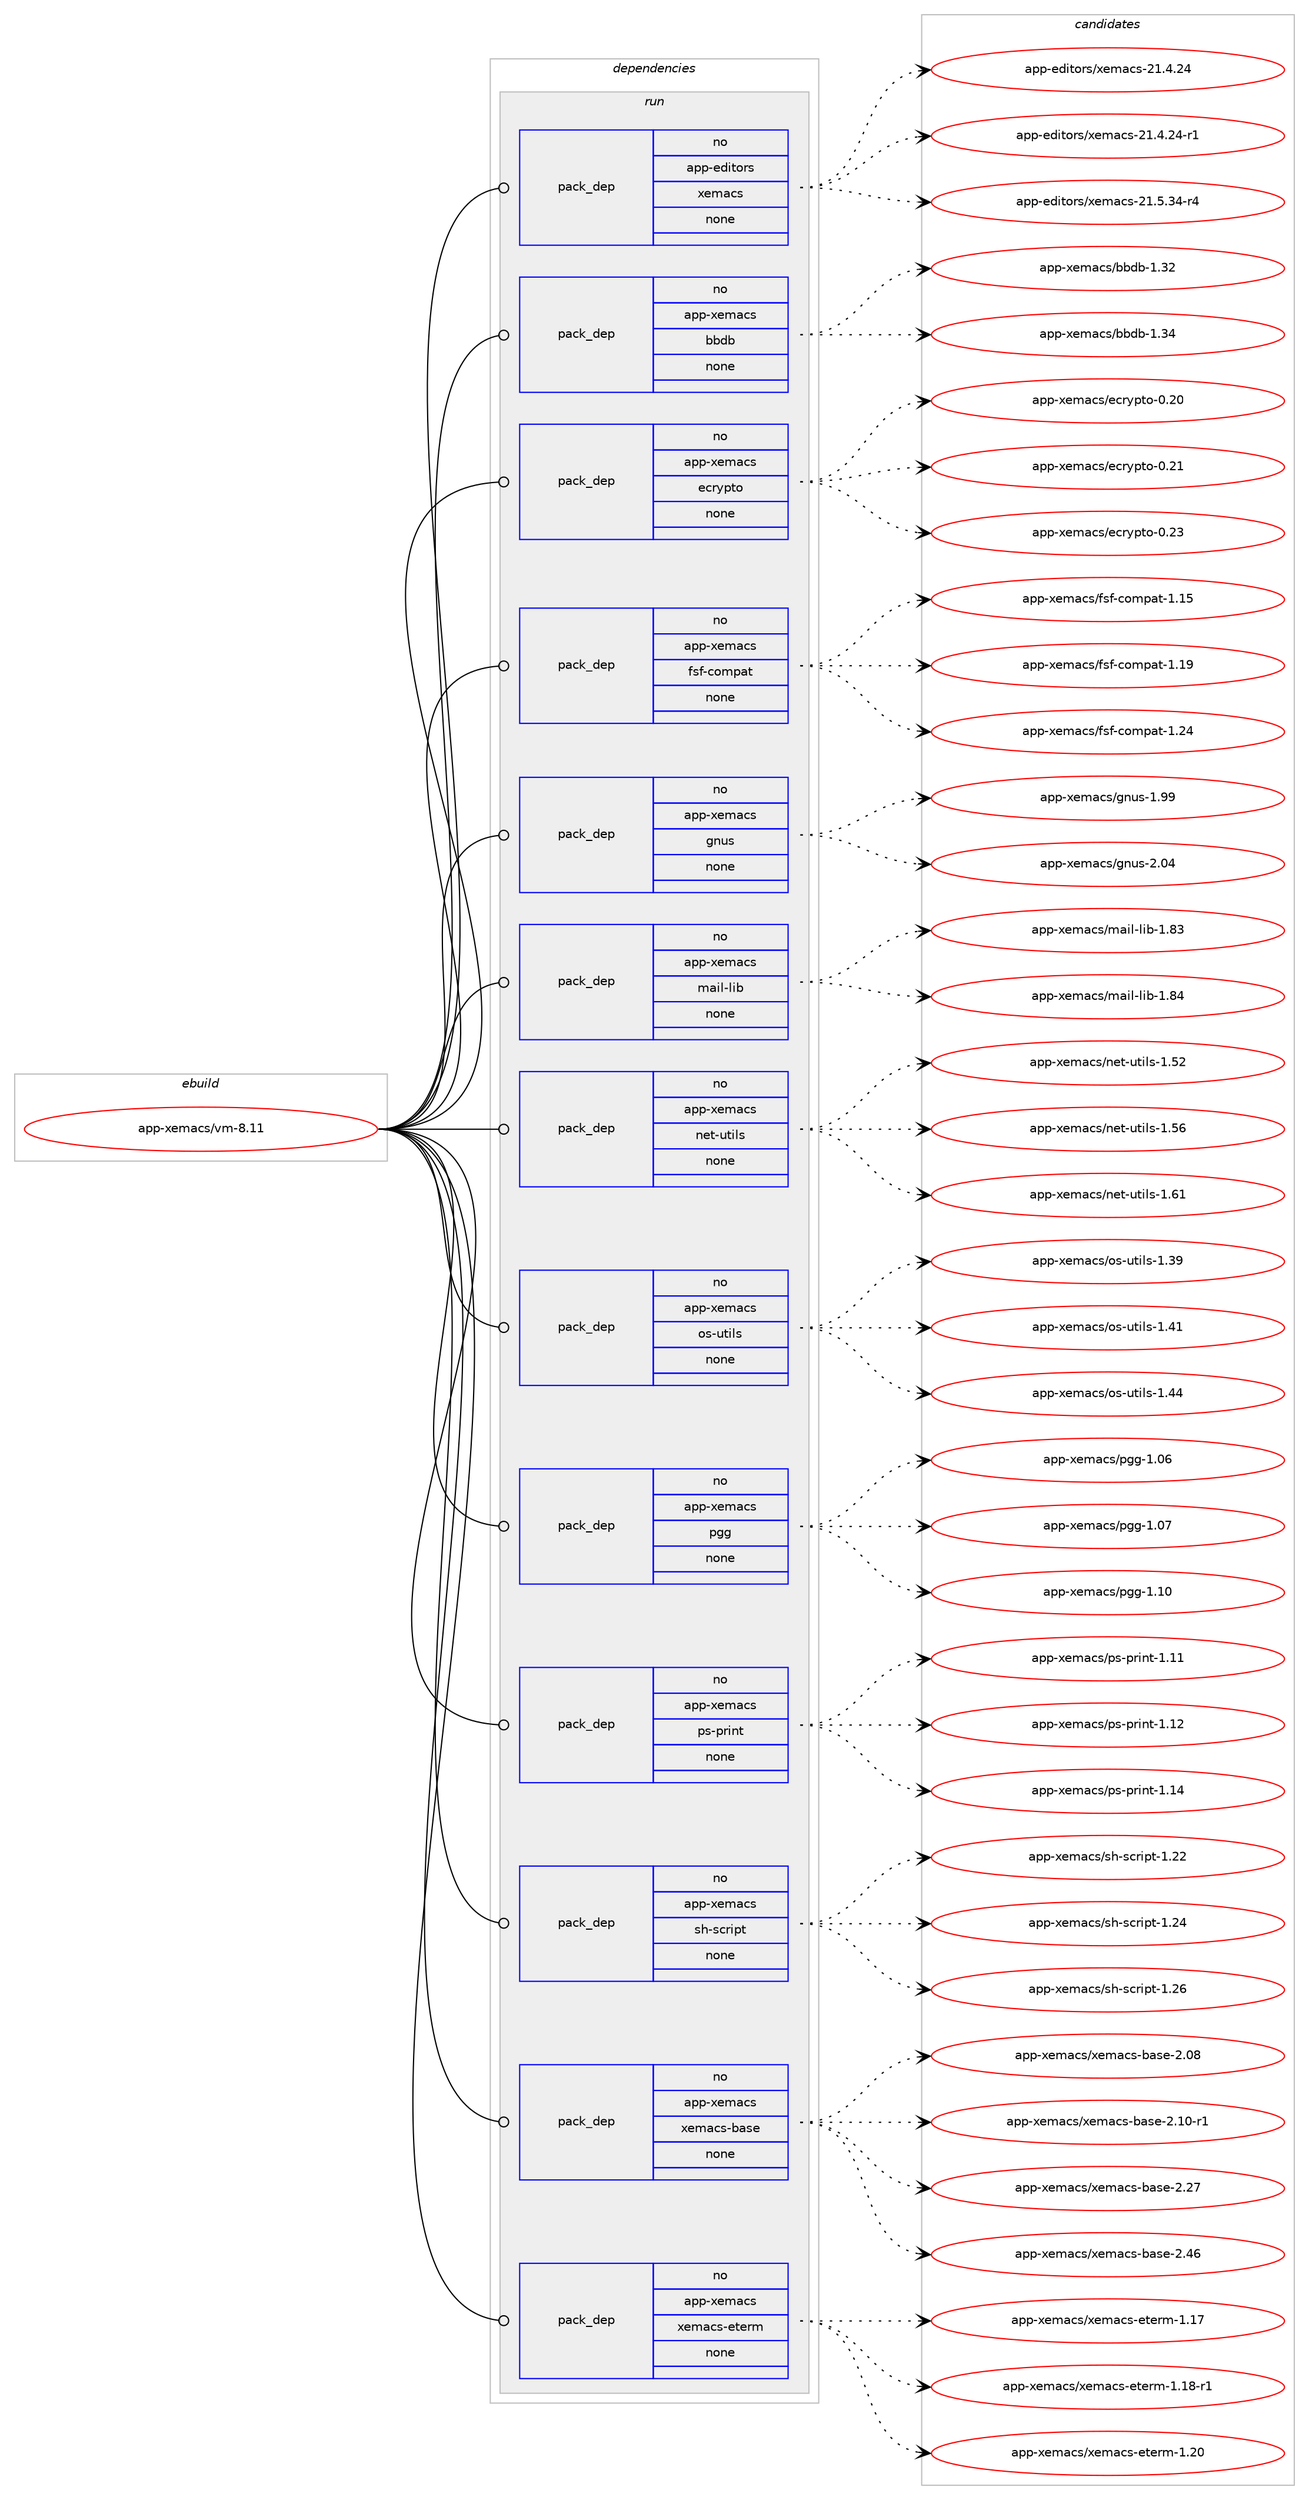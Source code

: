 digraph prolog {

# *************
# Graph options
# *************

newrank=true;
concentrate=true;
compound=true;
graph [rankdir=LR,fontname=Helvetica,fontsize=10,ranksep=1.5];#, ranksep=2.5, nodesep=0.2];
edge  [arrowhead=vee];
node  [fontname=Helvetica,fontsize=10];

# **********
# The ebuild
# **********

subgraph cluster_leftcol {
color=gray;
rank=same;
label=<<i>ebuild</i>>;
id [label="app-xemacs/vm-8.11", color=red, width=4, href="../app-xemacs/vm-8.11.svg"];
}

# ****************
# The dependencies
# ****************

subgraph cluster_midcol {
color=gray;
label=<<i>dependencies</i>>;
subgraph cluster_compile {
fillcolor="#eeeeee";
style=filled;
label=<<i>compile</i>>;
}
subgraph cluster_compileandrun {
fillcolor="#eeeeee";
style=filled;
label=<<i>compile and run</i>>;
}
subgraph cluster_run {
fillcolor="#eeeeee";
style=filled;
label=<<i>run</i>>;
subgraph pack939043 {
dependency1316325 [label=<<TABLE BORDER="0" CELLBORDER="1" CELLSPACING="0" CELLPADDING="4" WIDTH="220"><TR><TD ROWSPAN="6" CELLPADDING="30">pack_dep</TD></TR><TR><TD WIDTH="110">no</TD></TR><TR><TD>app-editors</TD></TR><TR><TD>xemacs</TD></TR><TR><TD>none</TD></TR><TR><TD></TD></TR></TABLE>>, shape=none, color=blue];
}
id:e -> dependency1316325:w [weight=20,style="solid",arrowhead="odot"];
subgraph pack939044 {
dependency1316326 [label=<<TABLE BORDER="0" CELLBORDER="1" CELLSPACING="0" CELLPADDING="4" WIDTH="220"><TR><TD ROWSPAN="6" CELLPADDING="30">pack_dep</TD></TR><TR><TD WIDTH="110">no</TD></TR><TR><TD>app-xemacs</TD></TR><TR><TD>bbdb</TD></TR><TR><TD>none</TD></TR><TR><TD></TD></TR></TABLE>>, shape=none, color=blue];
}
id:e -> dependency1316326:w [weight=20,style="solid",arrowhead="odot"];
subgraph pack939045 {
dependency1316327 [label=<<TABLE BORDER="0" CELLBORDER="1" CELLSPACING="0" CELLPADDING="4" WIDTH="220"><TR><TD ROWSPAN="6" CELLPADDING="30">pack_dep</TD></TR><TR><TD WIDTH="110">no</TD></TR><TR><TD>app-xemacs</TD></TR><TR><TD>ecrypto</TD></TR><TR><TD>none</TD></TR><TR><TD></TD></TR></TABLE>>, shape=none, color=blue];
}
id:e -> dependency1316327:w [weight=20,style="solid",arrowhead="odot"];
subgraph pack939046 {
dependency1316328 [label=<<TABLE BORDER="0" CELLBORDER="1" CELLSPACING="0" CELLPADDING="4" WIDTH="220"><TR><TD ROWSPAN="6" CELLPADDING="30">pack_dep</TD></TR><TR><TD WIDTH="110">no</TD></TR><TR><TD>app-xemacs</TD></TR><TR><TD>fsf-compat</TD></TR><TR><TD>none</TD></TR><TR><TD></TD></TR></TABLE>>, shape=none, color=blue];
}
id:e -> dependency1316328:w [weight=20,style="solid",arrowhead="odot"];
subgraph pack939047 {
dependency1316329 [label=<<TABLE BORDER="0" CELLBORDER="1" CELLSPACING="0" CELLPADDING="4" WIDTH="220"><TR><TD ROWSPAN="6" CELLPADDING="30">pack_dep</TD></TR><TR><TD WIDTH="110">no</TD></TR><TR><TD>app-xemacs</TD></TR><TR><TD>gnus</TD></TR><TR><TD>none</TD></TR><TR><TD></TD></TR></TABLE>>, shape=none, color=blue];
}
id:e -> dependency1316329:w [weight=20,style="solid",arrowhead="odot"];
subgraph pack939048 {
dependency1316330 [label=<<TABLE BORDER="0" CELLBORDER="1" CELLSPACING="0" CELLPADDING="4" WIDTH="220"><TR><TD ROWSPAN="6" CELLPADDING="30">pack_dep</TD></TR><TR><TD WIDTH="110">no</TD></TR><TR><TD>app-xemacs</TD></TR><TR><TD>mail-lib</TD></TR><TR><TD>none</TD></TR><TR><TD></TD></TR></TABLE>>, shape=none, color=blue];
}
id:e -> dependency1316330:w [weight=20,style="solid",arrowhead="odot"];
subgraph pack939049 {
dependency1316331 [label=<<TABLE BORDER="0" CELLBORDER="1" CELLSPACING="0" CELLPADDING="4" WIDTH="220"><TR><TD ROWSPAN="6" CELLPADDING="30">pack_dep</TD></TR><TR><TD WIDTH="110">no</TD></TR><TR><TD>app-xemacs</TD></TR><TR><TD>net-utils</TD></TR><TR><TD>none</TD></TR><TR><TD></TD></TR></TABLE>>, shape=none, color=blue];
}
id:e -> dependency1316331:w [weight=20,style="solid",arrowhead="odot"];
subgraph pack939050 {
dependency1316332 [label=<<TABLE BORDER="0" CELLBORDER="1" CELLSPACING="0" CELLPADDING="4" WIDTH="220"><TR><TD ROWSPAN="6" CELLPADDING="30">pack_dep</TD></TR><TR><TD WIDTH="110">no</TD></TR><TR><TD>app-xemacs</TD></TR><TR><TD>os-utils</TD></TR><TR><TD>none</TD></TR><TR><TD></TD></TR></TABLE>>, shape=none, color=blue];
}
id:e -> dependency1316332:w [weight=20,style="solid",arrowhead="odot"];
subgraph pack939051 {
dependency1316333 [label=<<TABLE BORDER="0" CELLBORDER="1" CELLSPACING="0" CELLPADDING="4" WIDTH="220"><TR><TD ROWSPAN="6" CELLPADDING="30">pack_dep</TD></TR><TR><TD WIDTH="110">no</TD></TR><TR><TD>app-xemacs</TD></TR><TR><TD>pgg</TD></TR><TR><TD>none</TD></TR><TR><TD></TD></TR></TABLE>>, shape=none, color=blue];
}
id:e -> dependency1316333:w [weight=20,style="solid",arrowhead="odot"];
subgraph pack939052 {
dependency1316334 [label=<<TABLE BORDER="0" CELLBORDER="1" CELLSPACING="0" CELLPADDING="4" WIDTH="220"><TR><TD ROWSPAN="6" CELLPADDING="30">pack_dep</TD></TR><TR><TD WIDTH="110">no</TD></TR><TR><TD>app-xemacs</TD></TR><TR><TD>ps-print</TD></TR><TR><TD>none</TD></TR><TR><TD></TD></TR></TABLE>>, shape=none, color=blue];
}
id:e -> dependency1316334:w [weight=20,style="solid",arrowhead="odot"];
subgraph pack939053 {
dependency1316335 [label=<<TABLE BORDER="0" CELLBORDER="1" CELLSPACING="0" CELLPADDING="4" WIDTH="220"><TR><TD ROWSPAN="6" CELLPADDING="30">pack_dep</TD></TR><TR><TD WIDTH="110">no</TD></TR><TR><TD>app-xemacs</TD></TR><TR><TD>sh-script</TD></TR><TR><TD>none</TD></TR><TR><TD></TD></TR></TABLE>>, shape=none, color=blue];
}
id:e -> dependency1316335:w [weight=20,style="solid",arrowhead="odot"];
subgraph pack939054 {
dependency1316336 [label=<<TABLE BORDER="0" CELLBORDER="1" CELLSPACING="0" CELLPADDING="4" WIDTH="220"><TR><TD ROWSPAN="6" CELLPADDING="30">pack_dep</TD></TR><TR><TD WIDTH="110">no</TD></TR><TR><TD>app-xemacs</TD></TR><TR><TD>xemacs-base</TD></TR><TR><TD>none</TD></TR><TR><TD></TD></TR></TABLE>>, shape=none, color=blue];
}
id:e -> dependency1316336:w [weight=20,style="solid",arrowhead="odot"];
subgraph pack939055 {
dependency1316337 [label=<<TABLE BORDER="0" CELLBORDER="1" CELLSPACING="0" CELLPADDING="4" WIDTH="220"><TR><TD ROWSPAN="6" CELLPADDING="30">pack_dep</TD></TR><TR><TD WIDTH="110">no</TD></TR><TR><TD>app-xemacs</TD></TR><TR><TD>xemacs-eterm</TD></TR><TR><TD>none</TD></TR><TR><TD></TD></TR></TABLE>>, shape=none, color=blue];
}
id:e -> dependency1316337:w [weight=20,style="solid",arrowhead="odot"];
}
}

# **************
# The candidates
# **************

subgraph cluster_choices {
rank=same;
color=gray;
label=<<i>candidates</i>>;

subgraph choice939043 {
color=black;
nodesep=1;
choice97112112451011001051161111141154712010110997991154550494652465052 [label="app-editors/xemacs-21.4.24", color=red, width=4,href="../app-editors/xemacs-21.4.24.svg"];
choice971121124510110010511611111411547120101109979911545504946524650524511449 [label="app-editors/xemacs-21.4.24-r1", color=red, width=4,href="../app-editors/xemacs-21.4.24-r1.svg"];
choice971121124510110010511611111411547120101109979911545504946534651524511452 [label="app-editors/xemacs-21.5.34-r4", color=red, width=4,href="../app-editors/xemacs-21.5.34-r4.svg"];
dependency1316325:e -> choice97112112451011001051161111141154712010110997991154550494652465052:w [style=dotted,weight="100"];
dependency1316325:e -> choice971121124510110010511611111411547120101109979911545504946524650524511449:w [style=dotted,weight="100"];
dependency1316325:e -> choice971121124510110010511611111411547120101109979911545504946534651524511452:w [style=dotted,weight="100"];
}
subgraph choice939044 {
color=black;
nodesep=1;
choice97112112451201011099799115479898100984549465150 [label="app-xemacs/bbdb-1.32", color=red, width=4,href="../app-xemacs/bbdb-1.32.svg"];
choice97112112451201011099799115479898100984549465152 [label="app-xemacs/bbdb-1.34", color=red, width=4,href="../app-xemacs/bbdb-1.34.svg"];
dependency1316326:e -> choice97112112451201011099799115479898100984549465150:w [style=dotted,weight="100"];
dependency1316326:e -> choice97112112451201011099799115479898100984549465152:w [style=dotted,weight="100"];
}
subgraph choice939045 {
color=black;
nodesep=1;
choice9711211245120101109979911547101991141211121161114548465048 [label="app-xemacs/ecrypto-0.20", color=red, width=4,href="../app-xemacs/ecrypto-0.20.svg"];
choice9711211245120101109979911547101991141211121161114548465049 [label="app-xemacs/ecrypto-0.21", color=red, width=4,href="../app-xemacs/ecrypto-0.21.svg"];
choice9711211245120101109979911547101991141211121161114548465051 [label="app-xemacs/ecrypto-0.23", color=red, width=4,href="../app-xemacs/ecrypto-0.23.svg"];
dependency1316327:e -> choice9711211245120101109979911547101991141211121161114548465048:w [style=dotted,weight="100"];
dependency1316327:e -> choice9711211245120101109979911547101991141211121161114548465049:w [style=dotted,weight="100"];
dependency1316327:e -> choice9711211245120101109979911547101991141211121161114548465051:w [style=dotted,weight="100"];
}
subgraph choice939046 {
color=black;
nodesep=1;
choice97112112451201011099799115471021151024599111109112971164549464953 [label="app-xemacs/fsf-compat-1.15", color=red, width=4,href="../app-xemacs/fsf-compat-1.15.svg"];
choice97112112451201011099799115471021151024599111109112971164549464957 [label="app-xemacs/fsf-compat-1.19", color=red, width=4,href="../app-xemacs/fsf-compat-1.19.svg"];
choice97112112451201011099799115471021151024599111109112971164549465052 [label="app-xemacs/fsf-compat-1.24", color=red, width=4,href="../app-xemacs/fsf-compat-1.24.svg"];
dependency1316328:e -> choice97112112451201011099799115471021151024599111109112971164549464953:w [style=dotted,weight="100"];
dependency1316328:e -> choice97112112451201011099799115471021151024599111109112971164549464957:w [style=dotted,weight="100"];
dependency1316328:e -> choice97112112451201011099799115471021151024599111109112971164549465052:w [style=dotted,weight="100"];
}
subgraph choice939047 {
color=black;
nodesep=1;
choice97112112451201011099799115471031101171154549465757 [label="app-xemacs/gnus-1.99", color=red, width=4,href="../app-xemacs/gnus-1.99.svg"];
choice97112112451201011099799115471031101171154550464852 [label="app-xemacs/gnus-2.04", color=red, width=4,href="../app-xemacs/gnus-2.04.svg"];
dependency1316329:e -> choice97112112451201011099799115471031101171154549465757:w [style=dotted,weight="100"];
dependency1316329:e -> choice97112112451201011099799115471031101171154550464852:w [style=dotted,weight="100"];
}
subgraph choice939048 {
color=black;
nodesep=1;
choice97112112451201011099799115471099710510845108105984549465651 [label="app-xemacs/mail-lib-1.83", color=red, width=4,href="../app-xemacs/mail-lib-1.83.svg"];
choice97112112451201011099799115471099710510845108105984549465652 [label="app-xemacs/mail-lib-1.84", color=red, width=4,href="../app-xemacs/mail-lib-1.84.svg"];
dependency1316330:e -> choice97112112451201011099799115471099710510845108105984549465651:w [style=dotted,weight="100"];
dependency1316330:e -> choice97112112451201011099799115471099710510845108105984549465652:w [style=dotted,weight="100"];
}
subgraph choice939049 {
color=black;
nodesep=1;
choice9711211245120101109979911547110101116451171161051081154549465350 [label="app-xemacs/net-utils-1.52", color=red, width=4,href="../app-xemacs/net-utils-1.52.svg"];
choice9711211245120101109979911547110101116451171161051081154549465354 [label="app-xemacs/net-utils-1.56", color=red, width=4,href="../app-xemacs/net-utils-1.56.svg"];
choice9711211245120101109979911547110101116451171161051081154549465449 [label="app-xemacs/net-utils-1.61", color=red, width=4,href="../app-xemacs/net-utils-1.61.svg"];
dependency1316331:e -> choice9711211245120101109979911547110101116451171161051081154549465350:w [style=dotted,weight="100"];
dependency1316331:e -> choice9711211245120101109979911547110101116451171161051081154549465354:w [style=dotted,weight="100"];
dependency1316331:e -> choice9711211245120101109979911547110101116451171161051081154549465449:w [style=dotted,weight="100"];
}
subgraph choice939050 {
color=black;
nodesep=1;
choice9711211245120101109979911547111115451171161051081154549465157 [label="app-xemacs/os-utils-1.39", color=red, width=4,href="../app-xemacs/os-utils-1.39.svg"];
choice9711211245120101109979911547111115451171161051081154549465249 [label="app-xemacs/os-utils-1.41", color=red, width=4,href="../app-xemacs/os-utils-1.41.svg"];
choice9711211245120101109979911547111115451171161051081154549465252 [label="app-xemacs/os-utils-1.44", color=red, width=4,href="../app-xemacs/os-utils-1.44.svg"];
dependency1316332:e -> choice9711211245120101109979911547111115451171161051081154549465157:w [style=dotted,weight="100"];
dependency1316332:e -> choice9711211245120101109979911547111115451171161051081154549465249:w [style=dotted,weight="100"];
dependency1316332:e -> choice9711211245120101109979911547111115451171161051081154549465252:w [style=dotted,weight="100"];
}
subgraph choice939051 {
color=black;
nodesep=1;
choice97112112451201011099799115471121031034549464854 [label="app-xemacs/pgg-1.06", color=red, width=4,href="../app-xemacs/pgg-1.06.svg"];
choice97112112451201011099799115471121031034549464855 [label="app-xemacs/pgg-1.07", color=red, width=4,href="../app-xemacs/pgg-1.07.svg"];
choice97112112451201011099799115471121031034549464948 [label="app-xemacs/pgg-1.10", color=red, width=4,href="../app-xemacs/pgg-1.10.svg"];
dependency1316333:e -> choice97112112451201011099799115471121031034549464854:w [style=dotted,weight="100"];
dependency1316333:e -> choice97112112451201011099799115471121031034549464855:w [style=dotted,weight="100"];
dependency1316333:e -> choice97112112451201011099799115471121031034549464948:w [style=dotted,weight="100"];
}
subgraph choice939052 {
color=black;
nodesep=1;
choice9711211245120101109979911547112115451121141051101164549464949 [label="app-xemacs/ps-print-1.11", color=red, width=4,href="../app-xemacs/ps-print-1.11.svg"];
choice9711211245120101109979911547112115451121141051101164549464950 [label="app-xemacs/ps-print-1.12", color=red, width=4,href="../app-xemacs/ps-print-1.12.svg"];
choice9711211245120101109979911547112115451121141051101164549464952 [label="app-xemacs/ps-print-1.14", color=red, width=4,href="../app-xemacs/ps-print-1.14.svg"];
dependency1316334:e -> choice9711211245120101109979911547112115451121141051101164549464949:w [style=dotted,weight="100"];
dependency1316334:e -> choice9711211245120101109979911547112115451121141051101164549464950:w [style=dotted,weight="100"];
dependency1316334:e -> choice9711211245120101109979911547112115451121141051101164549464952:w [style=dotted,weight="100"];
}
subgraph choice939053 {
color=black;
nodesep=1;
choice971121124512010110997991154711510445115991141051121164549465050 [label="app-xemacs/sh-script-1.22", color=red, width=4,href="../app-xemacs/sh-script-1.22.svg"];
choice971121124512010110997991154711510445115991141051121164549465052 [label="app-xemacs/sh-script-1.24", color=red, width=4,href="../app-xemacs/sh-script-1.24.svg"];
choice971121124512010110997991154711510445115991141051121164549465054 [label="app-xemacs/sh-script-1.26", color=red, width=4,href="../app-xemacs/sh-script-1.26.svg"];
dependency1316335:e -> choice971121124512010110997991154711510445115991141051121164549465050:w [style=dotted,weight="100"];
dependency1316335:e -> choice971121124512010110997991154711510445115991141051121164549465052:w [style=dotted,weight="100"];
dependency1316335:e -> choice971121124512010110997991154711510445115991141051121164549465054:w [style=dotted,weight="100"];
}
subgraph choice939054 {
color=black;
nodesep=1;
choice971121124512010110997991154712010110997991154598971151014550464856 [label="app-xemacs/xemacs-base-2.08", color=red, width=4,href="../app-xemacs/xemacs-base-2.08.svg"];
choice9711211245120101109979911547120101109979911545989711510145504649484511449 [label="app-xemacs/xemacs-base-2.10-r1", color=red, width=4,href="../app-xemacs/xemacs-base-2.10-r1.svg"];
choice971121124512010110997991154712010110997991154598971151014550465055 [label="app-xemacs/xemacs-base-2.27", color=red, width=4,href="../app-xemacs/xemacs-base-2.27.svg"];
choice971121124512010110997991154712010110997991154598971151014550465254 [label="app-xemacs/xemacs-base-2.46", color=red, width=4,href="../app-xemacs/xemacs-base-2.46.svg"];
dependency1316336:e -> choice971121124512010110997991154712010110997991154598971151014550464856:w [style=dotted,weight="100"];
dependency1316336:e -> choice9711211245120101109979911547120101109979911545989711510145504649484511449:w [style=dotted,weight="100"];
dependency1316336:e -> choice971121124512010110997991154712010110997991154598971151014550465055:w [style=dotted,weight="100"];
dependency1316336:e -> choice971121124512010110997991154712010110997991154598971151014550465254:w [style=dotted,weight="100"];
}
subgraph choice939055 {
color=black;
nodesep=1;
choice97112112451201011099799115471201011099799115451011161011141094549464955 [label="app-xemacs/xemacs-eterm-1.17", color=red, width=4,href="../app-xemacs/xemacs-eterm-1.17.svg"];
choice971121124512010110997991154712010110997991154510111610111410945494649564511449 [label="app-xemacs/xemacs-eterm-1.18-r1", color=red, width=4,href="../app-xemacs/xemacs-eterm-1.18-r1.svg"];
choice97112112451201011099799115471201011099799115451011161011141094549465048 [label="app-xemacs/xemacs-eterm-1.20", color=red, width=4,href="../app-xemacs/xemacs-eterm-1.20.svg"];
dependency1316337:e -> choice97112112451201011099799115471201011099799115451011161011141094549464955:w [style=dotted,weight="100"];
dependency1316337:e -> choice971121124512010110997991154712010110997991154510111610111410945494649564511449:w [style=dotted,weight="100"];
dependency1316337:e -> choice97112112451201011099799115471201011099799115451011161011141094549465048:w [style=dotted,weight="100"];
}
}

}
